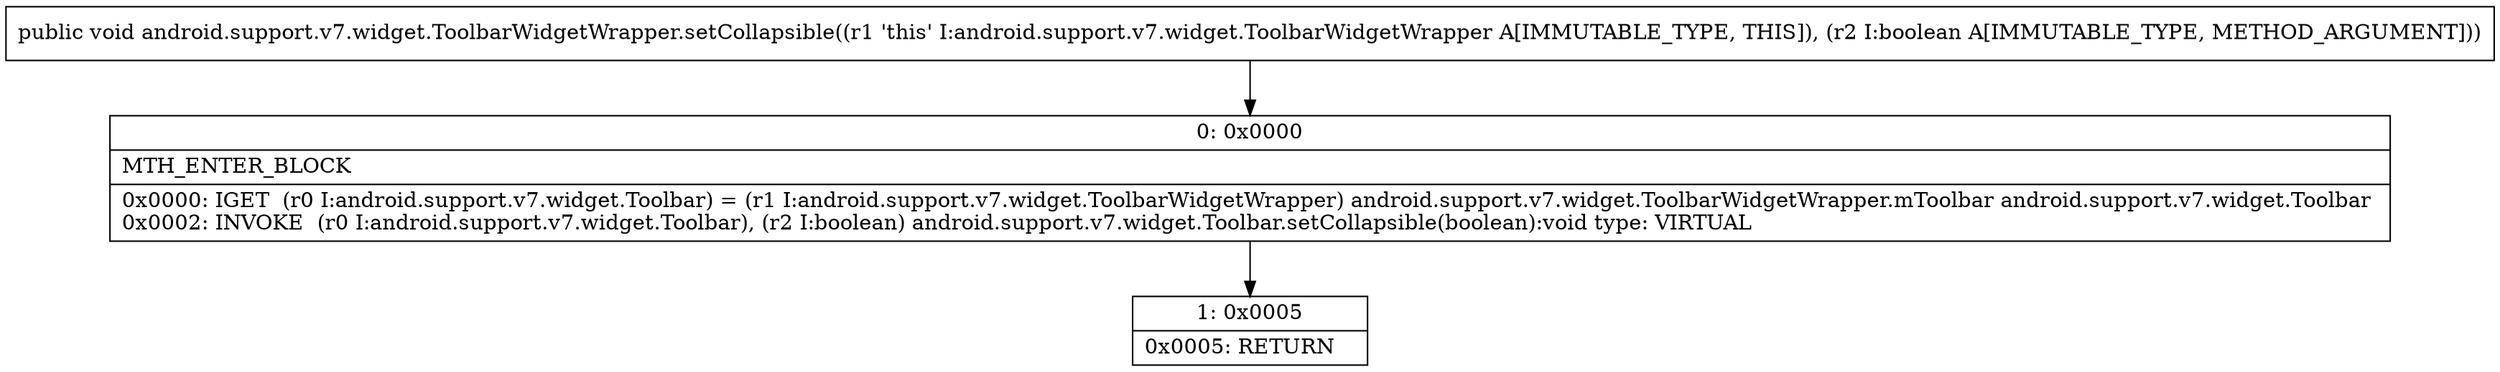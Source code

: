 digraph "CFG forandroid.support.v7.widget.ToolbarWidgetWrapper.setCollapsible(Z)V" {
Node_0 [shape=record,label="{0\:\ 0x0000|MTH_ENTER_BLOCK\l|0x0000: IGET  (r0 I:android.support.v7.widget.Toolbar) = (r1 I:android.support.v7.widget.ToolbarWidgetWrapper) android.support.v7.widget.ToolbarWidgetWrapper.mToolbar android.support.v7.widget.Toolbar \l0x0002: INVOKE  (r0 I:android.support.v7.widget.Toolbar), (r2 I:boolean) android.support.v7.widget.Toolbar.setCollapsible(boolean):void type: VIRTUAL \l}"];
Node_1 [shape=record,label="{1\:\ 0x0005|0x0005: RETURN   \l}"];
MethodNode[shape=record,label="{public void android.support.v7.widget.ToolbarWidgetWrapper.setCollapsible((r1 'this' I:android.support.v7.widget.ToolbarWidgetWrapper A[IMMUTABLE_TYPE, THIS]), (r2 I:boolean A[IMMUTABLE_TYPE, METHOD_ARGUMENT])) }"];
MethodNode -> Node_0;
Node_0 -> Node_1;
}


